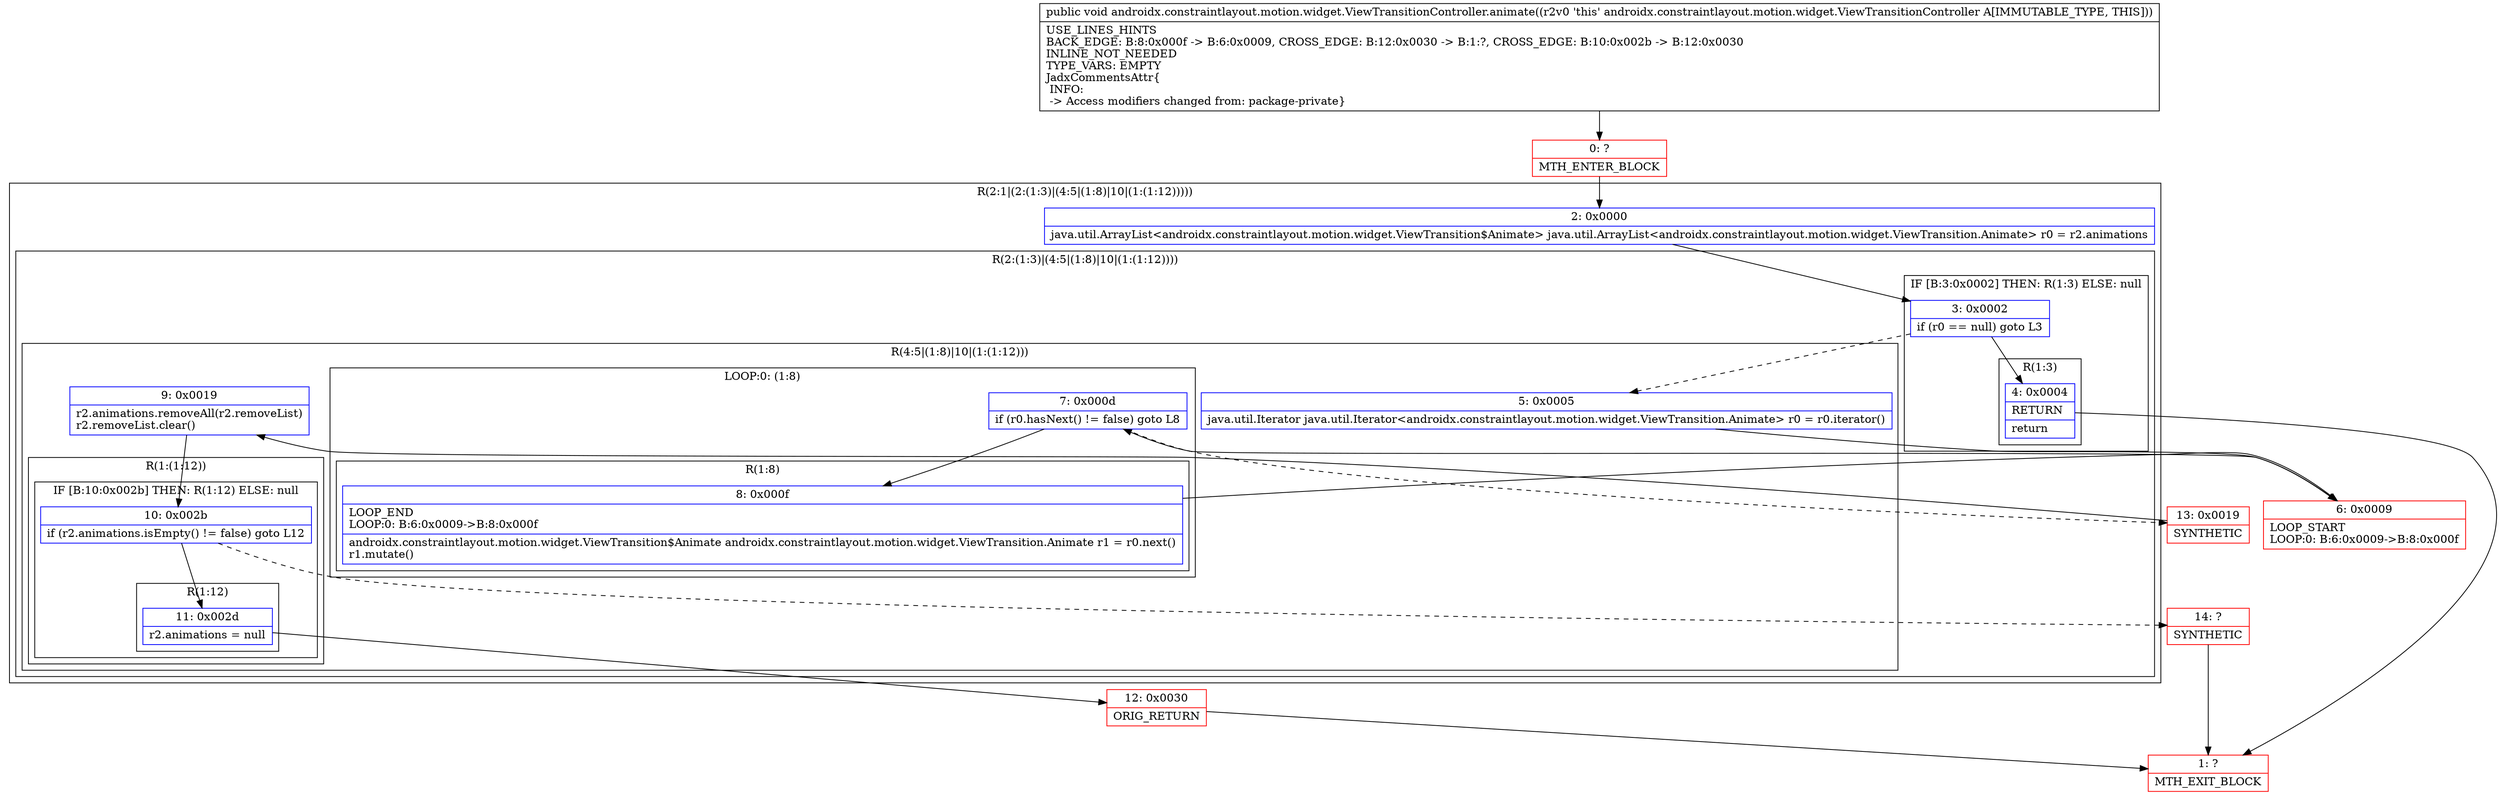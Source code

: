 digraph "CFG forandroidx.constraintlayout.motion.widget.ViewTransitionController.animate()V" {
subgraph cluster_Region_491567019 {
label = "R(2:1|(2:(1:3)|(4:5|(1:8)|10|(1:(1:12)))))";
node [shape=record,color=blue];
Node_2 [shape=record,label="{2\:\ 0x0000|java.util.ArrayList\<androidx.constraintlayout.motion.widget.ViewTransition$Animate\> java.util.ArrayList\<androidx.constraintlayout.motion.widget.ViewTransition.Animate\> r0 = r2.animations\l}"];
subgraph cluster_Region_2095230796 {
label = "R(2:(1:3)|(4:5|(1:8)|10|(1:(1:12))))";
node [shape=record,color=blue];
subgraph cluster_IfRegion_1127206344 {
label = "IF [B:3:0x0002] THEN: R(1:3) ELSE: null";
node [shape=record,color=blue];
Node_3 [shape=record,label="{3\:\ 0x0002|if (r0 == null) goto L3\l}"];
subgraph cluster_Region_837065795 {
label = "R(1:3)";
node [shape=record,color=blue];
Node_4 [shape=record,label="{4\:\ 0x0004|RETURN\l|return\l}"];
}
}
subgraph cluster_Region_1802190364 {
label = "R(4:5|(1:8)|10|(1:(1:12)))";
node [shape=record,color=blue];
Node_5 [shape=record,label="{5\:\ 0x0005|java.util.Iterator java.util.Iterator\<androidx.constraintlayout.motion.widget.ViewTransition.Animate\> r0 = r0.iterator()\l}"];
subgraph cluster_LoopRegion_1734587256 {
label = "LOOP:0: (1:8)";
node [shape=record,color=blue];
Node_7 [shape=record,label="{7\:\ 0x000d|if (r0.hasNext() != false) goto L8\l}"];
subgraph cluster_Region_535474640 {
label = "R(1:8)";
node [shape=record,color=blue];
Node_8 [shape=record,label="{8\:\ 0x000f|LOOP_END\lLOOP:0: B:6:0x0009\-\>B:8:0x000f\l|androidx.constraintlayout.motion.widget.ViewTransition$Animate androidx.constraintlayout.motion.widget.ViewTransition.Animate r1 = r0.next()\lr1.mutate()\l}"];
}
}
Node_9 [shape=record,label="{9\:\ 0x0019|r2.animations.removeAll(r2.removeList)\lr2.removeList.clear()\l}"];
subgraph cluster_Region_506516235 {
label = "R(1:(1:12))";
node [shape=record,color=blue];
subgraph cluster_IfRegion_36813420 {
label = "IF [B:10:0x002b] THEN: R(1:12) ELSE: null";
node [shape=record,color=blue];
Node_10 [shape=record,label="{10\:\ 0x002b|if (r2.animations.isEmpty() != false) goto L12\l}"];
subgraph cluster_Region_1807805865 {
label = "R(1:12)";
node [shape=record,color=blue];
Node_11 [shape=record,label="{11\:\ 0x002d|r2.animations = null\l}"];
}
}
}
}
}
}
Node_0 [shape=record,color=red,label="{0\:\ ?|MTH_ENTER_BLOCK\l}"];
Node_1 [shape=record,color=red,label="{1\:\ ?|MTH_EXIT_BLOCK\l}"];
Node_6 [shape=record,color=red,label="{6\:\ 0x0009|LOOP_START\lLOOP:0: B:6:0x0009\-\>B:8:0x000f\l}"];
Node_13 [shape=record,color=red,label="{13\:\ 0x0019|SYNTHETIC\l}"];
Node_12 [shape=record,color=red,label="{12\:\ 0x0030|ORIG_RETURN\l}"];
Node_14 [shape=record,color=red,label="{14\:\ ?|SYNTHETIC\l}"];
MethodNode[shape=record,label="{public void androidx.constraintlayout.motion.widget.ViewTransitionController.animate((r2v0 'this' androidx.constraintlayout.motion.widget.ViewTransitionController A[IMMUTABLE_TYPE, THIS]))  | USE_LINES_HINTS\lBACK_EDGE: B:8:0x000f \-\> B:6:0x0009, CROSS_EDGE: B:12:0x0030 \-\> B:1:?, CROSS_EDGE: B:10:0x002b \-\> B:12:0x0030\lINLINE_NOT_NEEDED\lTYPE_VARS: EMPTY\lJadxCommentsAttr\{\l INFO: \l \-\> Access modifiers changed from: package\-private\}\l}"];
MethodNode -> Node_0;Node_2 -> Node_3;
Node_3 -> Node_4;
Node_3 -> Node_5[style=dashed];
Node_4 -> Node_1;
Node_5 -> Node_6;
Node_7 -> Node_8;
Node_7 -> Node_13[style=dashed];
Node_8 -> Node_6;
Node_9 -> Node_10;
Node_10 -> Node_11;
Node_10 -> Node_14[style=dashed];
Node_11 -> Node_12;
Node_0 -> Node_2;
Node_6 -> Node_7;
Node_13 -> Node_9;
Node_12 -> Node_1;
Node_14 -> Node_1;
}

